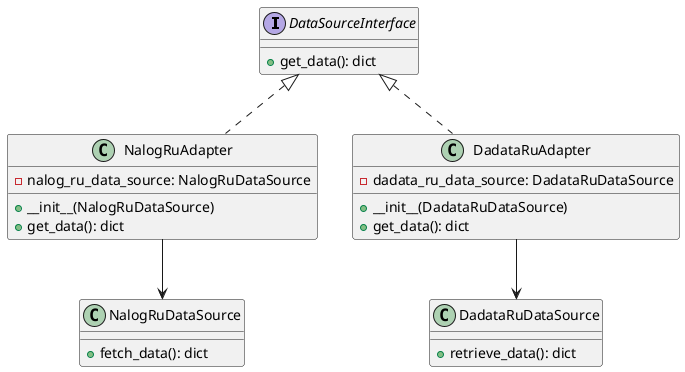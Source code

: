 @startuml
interface DataSourceInterface {
    +get_data(): dict
}

class NalogRuDataSource {
    +fetch_data(): dict
}

class DadataRuDataSource {
    +retrieve_data(): dict
}

class NalogRuAdapter {
    -nalog_ru_data_source: NalogRuDataSource
    +__init__(NalogRuDataSource)
    +get_data(): dict
}

class DadataRuAdapter {
    -dadata_ru_data_source: DadataRuDataSource
    +__init__(DadataRuDataSource)
    +get_data(): dict
}

DataSourceInterface <|.. NalogRuAdapter
DataSourceInterface <|.. DadataRuAdapter

NalogRuAdapter --> NalogRuDataSource
DadataRuAdapter --> DadataRuDataSource
@enduml